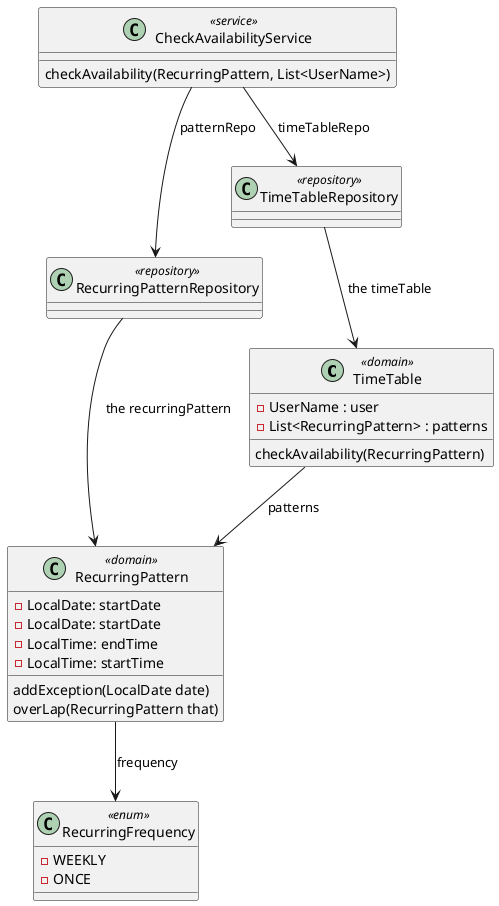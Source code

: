 @startuml

class TimeTable <<domain>>{
- UserName : user
- List<RecurringPattern> : patterns
}

class RecurringPattern <<domain>>{
- LocalDate: startDate
- LocalDate: startDate
- LocalTime: endTime
- LocalTime: startTime
}

class RecurringFrequency<<enum>>{
- WEEKLY
- ONCE
}

class RecurringPatternRepository <<repository>>
class TimeTableRepository <<repository>>
class CheckAvailabilityService <<service>>

TimeTable --> RecurringPattern : patterns
TimeTable : checkAvailability(RecurringPattern)

CheckAvailabilityService : checkAvailability(RecurringPattern, List<UserName>)
CheckAvailabilityService --> RecurringPatternRepository :patternRepo
CheckAvailabilityService --> TimeTableRepository :timeTableRepo

RecurringPatternRepository --> RecurringPattern : the recurringPattern
RecurringPattern --> RecurringFrequency : frequency
RecurringPattern : addException(LocalDate date)
RecurringPattern : overLap(RecurringPattern that)

TimeTableRepository --> TimeTable: the timeTable


@enduml
